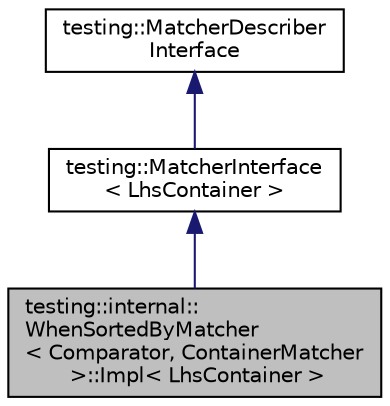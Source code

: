 digraph "testing::internal::WhenSortedByMatcher&lt; Comparator, ContainerMatcher &gt;::Impl&lt; LhsContainer &gt;"
{
  edge [fontname="Helvetica",fontsize="10",labelfontname="Helvetica",labelfontsize="10"];
  node [fontname="Helvetica",fontsize="10",shape=record];
  Node0 [label="testing::internal::\lWhenSortedByMatcher\l\< Comparator, ContainerMatcher\l \>::Impl\< LhsContainer \>",height=0.2,width=0.4,color="black", fillcolor="grey75", style="filled", fontcolor="black"];
  Node1 -> Node0 [dir="back",color="midnightblue",fontsize="10",style="solid",fontname="Helvetica"];
  Node1 [label="testing::MatcherInterface\l\< LhsContainer \>",height=0.2,width=0.4,color="black", fillcolor="white", style="filled",URL="$classtesting_1_1MatcherInterface.html"];
  Node2 -> Node1 [dir="back",color="midnightblue",fontsize="10",style="solid",fontname="Helvetica"];
  Node2 [label="testing::MatcherDescriber\lInterface",height=0.2,width=0.4,color="black", fillcolor="white", style="filled",URL="$classtesting_1_1MatcherDescriberInterface.html"];
}
